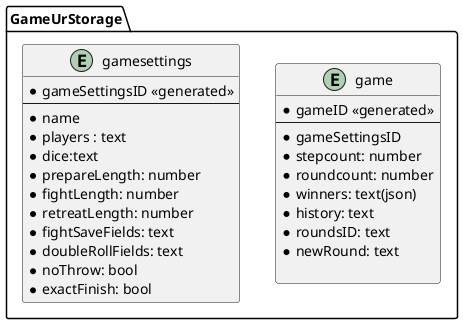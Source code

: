 @startuml test
package "GameUrStorage"  {
    entity game {
        * gameID <<generated>>
        --
        * gameSettingsID
        * stepcount: number
        * roundcount: number
        * winners: text(json)
        * history: text
        * roundsID: text
        * newRound: text

    }
    entity gamesettings {
        * gameSettingsID <<generated>>
        --
        * name
        * players : text
        * dice:text
        * prepareLength: number
        * fightLength: number
        * retreatLength: number
        * fightSaveFields: text
        * doubleRollFields: text
        * noThrow: bool
        * exactFinish: bool
    }
}